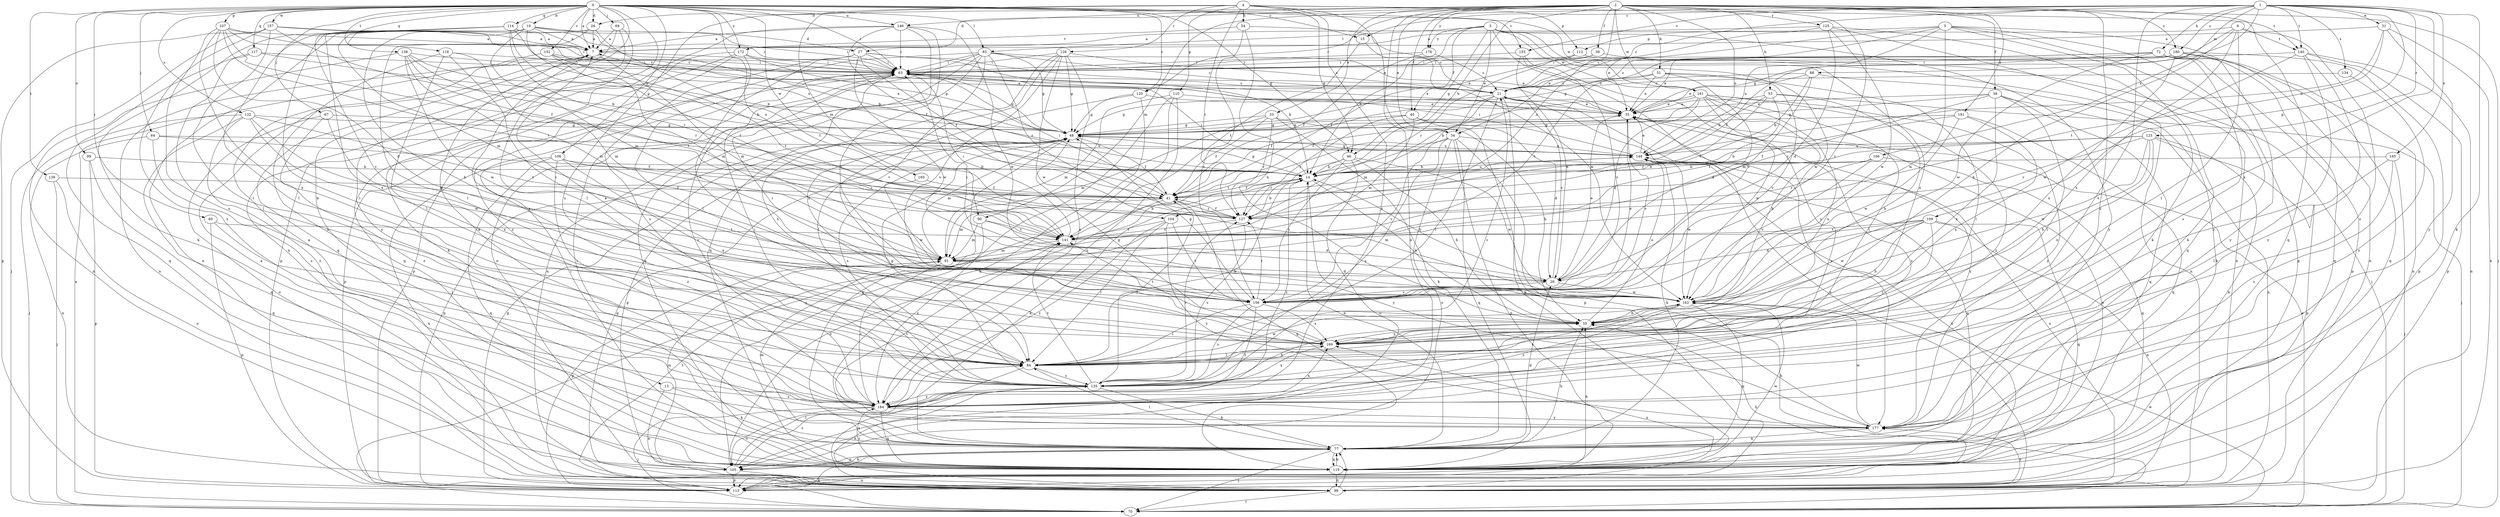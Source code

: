 strict digraph  {
0;
1;
2;
3;
4;
5;
6;
7;
10;
13;
14;
15;
21;
26;
27;
28;
31;
33;
34;
35;
38;
39;
40;
41;
46;
48;
51;
53;
54;
55;
60;
63;
64;
67;
69;
70;
72;
77;
83;
84;
88;
90;
91;
98;
99;
104;
105;
106;
107;
109;
110;
112;
113;
114;
117;
118;
119;
120;
123;
125;
126;
127;
132;
134;
135;
138;
139;
140;
141;
146;
148;
152;
155;
156;
157;
160;
161;
162;
165;
166;
169;
172;
176;
177;
180;
181;
184;
0 -> 7  [label=a];
0 -> 10  [label=b];
0 -> 13  [label=b];
0 -> 15  [label=c];
0 -> 26  [label=d];
0 -> 46  [label=g];
0 -> 60  [label=i];
0 -> 63  [label=i];
0 -> 64  [label=j];
0 -> 67  [label=j];
0 -> 69  [label=j];
0 -> 83  [label=l];
0 -> 98  [label=n];
0 -> 99  [label=o];
0 -> 104  [label=o];
0 -> 106  [label=p];
0 -> 107  [label=p];
0 -> 114  [label=q];
0 -> 117  [label=q];
0 -> 118  [label=q];
0 -> 120  [label=r];
0 -> 132  [label=s];
0 -> 138  [label=t];
0 -> 139  [label=t];
0 -> 146  [label=u];
0 -> 152  [label=v];
0 -> 155  [label=v];
0 -> 157  [label=w];
0 -> 160  [label=w];
0 -> 161  [label=w];
0 -> 172  [label=y];
1 -> 15  [label=c];
1 -> 21  [label=c];
1 -> 31  [label=e];
1 -> 72  [label=k];
1 -> 77  [label=k];
1 -> 88  [label=m];
1 -> 109  [label=p];
1 -> 120  [label=r];
1 -> 123  [label=r];
1 -> 134  [label=s];
1 -> 135  [label=s];
1 -> 140  [label=t];
1 -> 155  [label=v];
1 -> 165  [label=x];
1 -> 166  [label=x];
1 -> 169  [label=x];
1 -> 180  [label=z];
2 -> 14  [label=b];
2 -> 26  [label=d];
2 -> 27  [label=d];
2 -> 33  [label=e];
2 -> 34  [label=e];
2 -> 38  [label=f];
2 -> 39  [label=f];
2 -> 40  [label=f];
2 -> 51  [label=h];
2 -> 53  [label=h];
2 -> 70  [label=j];
2 -> 90  [label=m];
2 -> 104  [label=o];
2 -> 105  [label=o];
2 -> 119  [label=q];
2 -> 125  [label=r];
2 -> 146  [label=u];
2 -> 148  [label=u];
2 -> 156  [label=v];
2 -> 161  [label=w];
2 -> 176  [label=y];
2 -> 180  [label=z];
2 -> 181  [label=z];
2 -> 184  [label=z];
3 -> 14  [label=b];
3 -> 34  [label=e];
3 -> 40  [label=f];
3 -> 46  [label=g];
3 -> 83  [label=l];
3 -> 156  [label=v];
3 -> 161  [label=w];
3 -> 162  [label=w];
3 -> 169  [label=x];
3 -> 176  [label=y];
3 -> 177  [label=y];
4 -> 34  [label=e];
4 -> 46  [label=g];
4 -> 54  [label=h];
4 -> 90  [label=m];
4 -> 110  [label=p];
4 -> 112  [label=p];
4 -> 126  [label=r];
4 -> 127  [label=r];
4 -> 135  [label=s];
4 -> 140  [label=t];
4 -> 184  [label=z];
5 -> 34  [label=e];
5 -> 35  [label=e];
5 -> 77  [label=k];
5 -> 98  [label=n];
5 -> 112  [label=p];
5 -> 113  [label=p];
5 -> 119  [label=q];
5 -> 148  [label=u];
5 -> 162  [label=w];
6 -> 7  [label=a];
6 -> 48  [label=g];
6 -> 55  [label=h];
6 -> 84  [label=l];
6 -> 140  [label=t];
6 -> 169  [label=x];
6 -> 184  [label=z];
7 -> 63  [label=i];
7 -> 91  [label=m];
10 -> 7  [label=a];
10 -> 14  [label=b];
10 -> 27  [label=d];
10 -> 55  [label=h];
10 -> 63  [label=i];
10 -> 84  [label=l];
10 -> 91  [label=m];
10 -> 141  [label=t];
10 -> 169  [label=x];
13 -> 77  [label=k];
13 -> 98  [label=n];
13 -> 184  [label=z];
14 -> 41  [label=f];
14 -> 48  [label=g];
14 -> 55  [label=h];
14 -> 63  [label=i];
14 -> 77  [label=k];
14 -> 148  [label=u];
14 -> 177  [label=y];
14 -> 184  [label=z];
15 -> 141  [label=t];
15 -> 162  [label=w];
21 -> 35  [label=e];
21 -> 41  [label=f];
21 -> 48  [label=g];
21 -> 84  [label=l];
21 -> 91  [label=m];
21 -> 98  [label=n];
21 -> 113  [label=p];
21 -> 177  [label=y];
26 -> 7  [label=a];
26 -> 84  [label=l];
26 -> 98  [label=n];
26 -> 141  [label=t];
27 -> 14  [label=b];
27 -> 35  [label=e];
27 -> 41  [label=f];
27 -> 63  [label=i];
27 -> 84  [label=l];
27 -> 135  [label=s];
27 -> 162  [label=w];
28 -> 14  [label=b];
28 -> 21  [label=c];
28 -> 35  [label=e];
28 -> 63  [label=i];
28 -> 156  [label=v];
28 -> 162  [label=w];
31 -> 7  [label=a];
31 -> 98  [label=n];
31 -> 141  [label=t];
31 -> 148  [label=u];
31 -> 177  [label=y];
33 -> 41  [label=f];
33 -> 48  [label=g];
33 -> 55  [label=h];
33 -> 77  [label=k];
33 -> 91  [label=m];
33 -> 127  [label=r];
34 -> 70  [label=j];
34 -> 105  [label=o];
34 -> 113  [label=p];
34 -> 119  [label=q];
34 -> 135  [label=s];
34 -> 141  [label=t];
34 -> 148  [label=u];
34 -> 156  [label=v];
35 -> 48  [label=g];
35 -> 156  [label=v];
35 -> 177  [label=y];
35 -> 184  [label=z];
38 -> 35  [label=e];
38 -> 48  [label=g];
38 -> 84  [label=l];
38 -> 98  [label=n];
38 -> 119  [label=q];
38 -> 127  [label=r];
38 -> 169  [label=x];
39 -> 41  [label=f];
39 -> 63  [label=i];
39 -> 70  [label=j];
40 -> 28  [label=d];
40 -> 48  [label=g];
40 -> 91  [label=m];
40 -> 113  [label=p];
40 -> 127  [label=r];
41 -> 63  [label=i];
41 -> 91  [label=m];
41 -> 105  [label=o];
41 -> 119  [label=q];
41 -> 127  [label=r];
46 -> 14  [label=b];
46 -> 55  [label=h];
46 -> 105  [label=o];
46 -> 127  [label=r];
46 -> 156  [label=v];
46 -> 162  [label=w];
48 -> 7  [label=a];
48 -> 41  [label=f];
48 -> 91  [label=m];
48 -> 113  [label=p];
48 -> 135  [label=s];
48 -> 148  [label=u];
51 -> 21  [label=c];
51 -> 28  [label=d];
51 -> 35  [label=e];
51 -> 84  [label=l];
51 -> 141  [label=t];
51 -> 156  [label=v];
53 -> 35  [label=e];
53 -> 55  [label=h];
53 -> 70  [label=j];
53 -> 127  [label=r];
53 -> 141  [label=t];
53 -> 148  [label=u];
54 -> 21  [label=c];
54 -> 55  [label=h];
54 -> 156  [label=v];
54 -> 172  [label=t];
55 -> 63  [label=i];
55 -> 141  [label=t];
55 -> 148  [label=u];
55 -> 169  [label=x];
60 -> 84  [label=l];
60 -> 113  [label=p];
60 -> 141  [label=t];
63 -> 21  [label=c];
63 -> 35  [label=e];
63 -> 48  [label=g];
63 -> 113  [label=p];
63 -> 184  [label=z];
64 -> 41  [label=f];
64 -> 98  [label=n];
64 -> 135  [label=s];
64 -> 148  [label=u];
67 -> 48  [label=g];
67 -> 105  [label=o];
67 -> 169  [label=x];
67 -> 184  [label=z];
69 -> 7  [label=a];
69 -> 84  [label=l];
69 -> 119  [label=q];
69 -> 177  [label=y];
70 -> 7  [label=a];
70 -> 35  [label=e];
70 -> 77  [label=k];
70 -> 162  [label=w];
72 -> 21  [label=c];
72 -> 41  [label=f];
72 -> 63  [label=i];
72 -> 98  [label=n];
72 -> 113  [label=p];
72 -> 119  [label=q];
72 -> 135  [label=s];
72 -> 162  [label=w];
77 -> 14  [label=b];
77 -> 28  [label=d];
77 -> 48  [label=g];
77 -> 55  [label=h];
77 -> 63  [label=i];
77 -> 70  [label=j];
77 -> 84  [label=l];
77 -> 91  [label=m];
77 -> 105  [label=o];
77 -> 119  [label=q];
83 -> 21  [label=c];
83 -> 35  [label=e];
83 -> 48  [label=g];
83 -> 63  [label=i];
83 -> 98  [label=n];
83 -> 105  [label=o];
83 -> 113  [label=p];
83 -> 119  [label=q];
83 -> 127  [label=r];
83 -> 156  [label=v];
84 -> 7  [label=a];
84 -> 14  [label=b];
84 -> 98  [label=n];
84 -> 135  [label=s];
84 -> 162  [label=w];
88 -> 14  [label=b];
88 -> 21  [label=c];
88 -> 35  [label=e];
88 -> 77  [label=k];
88 -> 91  [label=m];
90 -> 28  [label=d];
90 -> 91  [label=m];
90 -> 141  [label=t];
90 -> 184  [label=z];
91 -> 28  [label=d];
91 -> 113  [label=p];
91 -> 184  [label=z];
98 -> 48  [label=g];
98 -> 70  [label=j];
98 -> 77  [label=k];
98 -> 148  [label=u];
98 -> 169  [label=x];
98 -> 177  [label=y];
99 -> 14  [label=b];
99 -> 113  [label=p];
99 -> 119  [label=q];
104 -> 84  [label=l];
104 -> 141  [label=t];
104 -> 156  [label=v];
104 -> 177  [label=y];
104 -> 184  [label=z];
105 -> 48  [label=g];
105 -> 77  [label=k];
105 -> 84  [label=l];
105 -> 91  [label=m];
105 -> 98  [label=n];
105 -> 113  [label=p];
105 -> 135  [label=s];
106 -> 14  [label=b];
106 -> 98  [label=n];
106 -> 119  [label=q];
106 -> 127  [label=r];
106 -> 169  [label=x];
106 -> 184  [label=z];
107 -> 7  [label=a];
107 -> 21  [label=c];
107 -> 28  [label=d];
107 -> 41  [label=f];
107 -> 63  [label=i];
107 -> 135  [label=s];
107 -> 141  [label=t];
107 -> 169  [label=x];
109 -> 28  [label=d];
109 -> 55  [label=h];
109 -> 84  [label=l];
109 -> 91  [label=m];
109 -> 98  [label=n];
109 -> 119  [label=q];
109 -> 141  [label=t];
109 -> 162  [label=w];
110 -> 35  [label=e];
110 -> 70  [label=j];
110 -> 91  [label=m];
110 -> 105  [label=o];
110 -> 184  [label=z];
112 -> 63  [label=i];
112 -> 98  [label=n];
112 -> 127  [label=r];
113 -> 35  [label=e];
113 -> 48  [label=g];
113 -> 55  [label=h];
113 -> 141  [label=t];
113 -> 148  [label=u];
114 -> 7  [label=a];
114 -> 14  [label=b];
114 -> 63  [label=i];
114 -> 77  [label=k];
114 -> 84  [label=l];
114 -> 91  [label=m];
114 -> 127  [label=r];
114 -> 148  [label=u];
114 -> 156  [label=v];
117 -> 48  [label=g];
117 -> 63  [label=i];
117 -> 84  [label=l];
117 -> 119  [label=q];
118 -> 63  [label=i];
118 -> 84  [label=l];
118 -> 91  [label=m];
118 -> 156  [label=v];
118 -> 184  [label=z];
119 -> 7  [label=a];
119 -> 55  [label=h];
119 -> 63  [label=i];
119 -> 77  [label=k];
119 -> 98  [label=n];
119 -> 162  [label=w];
119 -> 184  [label=z];
120 -> 35  [label=e];
120 -> 48  [label=g];
120 -> 77  [label=k];
120 -> 84  [label=l];
123 -> 14  [label=b];
123 -> 41  [label=f];
123 -> 55  [label=h];
123 -> 77  [label=k];
123 -> 113  [label=p];
123 -> 127  [label=r];
123 -> 148  [label=u];
123 -> 162  [label=w];
123 -> 169  [label=x];
125 -> 7  [label=a];
125 -> 21  [label=c];
125 -> 28  [label=d];
125 -> 77  [label=k];
125 -> 98  [label=n];
125 -> 162  [label=w];
126 -> 21  [label=c];
126 -> 48  [label=g];
126 -> 63  [label=i];
126 -> 135  [label=s];
126 -> 156  [label=v];
126 -> 162  [label=w];
126 -> 169  [label=x];
126 -> 184  [label=z];
127 -> 14  [label=b];
127 -> 41  [label=f];
127 -> 135  [label=s];
127 -> 141  [label=t];
132 -> 48  [label=g];
132 -> 70  [label=j];
132 -> 91  [label=m];
132 -> 119  [label=q];
132 -> 141  [label=t];
132 -> 162  [label=w];
132 -> 184  [label=z];
134 -> 21  [label=c];
134 -> 177  [label=y];
135 -> 21  [label=c];
135 -> 41  [label=f];
135 -> 48  [label=g];
135 -> 55  [label=h];
135 -> 63  [label=i];
135 -> 77  [label=k];
135 -> 98  [label=n];
135 -> 127  [label=r];
135 -> 141  [label=t];
135 -> 169  [label=x];
135 -> 184  [label=z];
138 -> 14  [label=b];
138 -> 63  [label=i];
138 -> 91  [label=m];
138 -> 98  [label=n];
138 -> 127  [label=r];
138 -> 141  [label=t];
138 -> 162  [label=w];
139 -> 41  [label=f];
139 -> 70  [label=j];
139 -> 105  [label=o];
140 -> 63  [label=i];
140 -> 98  [label=n];
140 -> 113  [label=p];
140 -> 162  [label=w];
140 -> 177  [label=y];
140 -> 184  [label=z];
141 -> 14  [label=b];
141 -> 63  [label=i];
141 -> 91  [label=m];
146 -> 7  [label=a];
146 -> 41  [label=f];
146 -> 63  [label=i];
146 -> 113  [label=p];
146 -> 119  [label=q];
146 -> 156  [label=v];
146 -> 162  [label=w];
148 -> 14  [label=b];
148 -> 35  [label=e];
148 -> 48  [label=g];
148 -> 63  [label=i];
148 -> 77  [label=k];
148 -> 119  [label=q];
148 -> 162  [label=w];
152 -> 35  [label=e];
152 -> 63  [label=i];
152 -> 91  [label=m];
152 -> 98  [label=n];
152 -> 141  [label=t];
155 -> 28  [label=d];
155 -> 63  [label=i];
155 -> 135  [label=s];
155 -> 156  [label=v];
156 -> 35  [label=e];
156 -> 48  [label=g];
156 -> 84  [label=l];
156 -> 127  [label=r];
156 -> 135  [label=s];
156 -> 169  [label=x];
156 -> 184  [label=z];
157 -> 7  [label=a];
157 -> 14  [label=b];
157 -> 21  [label=c];
157 -> 70  [label=j];
157 -> 84  [label=l];
157 -> 113  [label=p];
157 -> 184  [label=z];
160 -> 41  [label=f];
160 -> 162  [label=w];
161 -> 14  [label=b];
161 -> 28  [label=d];
161 -> 35  [label=e];
161 -> 41  [label=f];
161 -> 55  [label=h];
161 -> 84  [label=l];
161 -> 162  [label=w];
161 -> 169  [label=x];
161 -> 177  [label=y];
161 -> 184  [label=z];
162 -> 55  [label=h];
162 -> 119  [label=q];
162 -> 135  [label=s];
162 -> 184  [label=z];
165 -> 14  [label=b];
165 -> 70  [label=j];
165 -> 84  [label=l];
165 -> 184  [label=z];
166 -> 14  [label=b];
166 -> 119  [label=q];
166 -> 127  [label=r];
166 -> 156  [label=v];
169 -> 7  [label=a];
169 -> 48  [label=g];
169 -> 84  [label=l];
172 -> 48  [label=g];
172 -> 63  [label=i];
172 -> 77  [label=k];
172 -> 119  [label=q];
172 -> 156  [label=v];
172 -> 184  [label=z];
176 -> 21  [label=c];
176 -> 41  [label=f];
176 -> 63  [label=i];
177 -> 7  [label=a];
177 -> 55  [label=h];
177 -> 77  [label=k];
177 -> 141  [label=t];
177 -> 162  [label=w];
180 -> 35  [label=e];
180 -> 48  [label=g];
180 -> 63  [label=i];
180 -> 113  [label=p];
180 -> 119  [label=q];
180 -> 169  [label=x];
180 -> 177  [label=y];
181 -> 41  [label=f];
181 -> 48  [label=g];
181 -> 119  [label=q];
181 -> 162  [label=w];
181 -> 169  [label=x];
184 -> 7  [label=a];
184 -> 70  [label=j];
184 -> 105  [label=o];
184 -> 119  [label=q];
184 -> 169  [label=x];
184 -> 177  [label=y];
}
